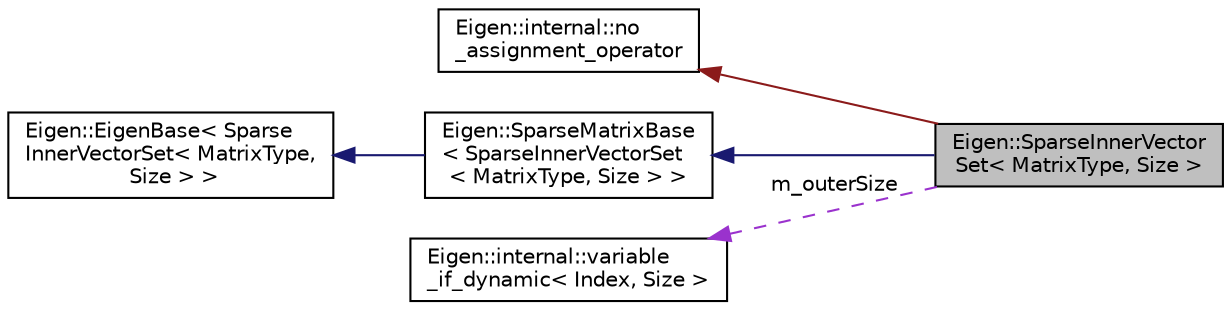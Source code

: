 digraph "Eigen::SparseInnerVectorSet&lt; MatrixType, Size &gt;"
{
  edge [fontname="Helvetica",fontsize="10",labelfontname="Helvetica",labelfontsize="10"];
  node [fontname="Helvetica",fontsize="10",shape=record];
  rankdir="LR";
  Node1 [label="Eigen::SparseInnerVector\lSet\< MatrixType, Size \>",height=0.2,width=0.4,color="black", fillcolor="grey75", style="filled" fontcolor="black"];
  Node2 -> Node1 [dir="back",color="firebrick4",fontsize="10",style="solid",fontname="Helvetica"];
  Node2 [label="Eigen::internal::no\l_assignment_operator",height=0.2,width=0.4,color="black", fillcolor="white", style="filled",URL="$classEigen_1_1internal_1_1no__assignment__operator.html"];
  Node3 -> Node1 [dir="back",color="midnightblue",fontsize="10",style="solid",fontname="Helvetica"];
  Node3 [label="Eigen::SparseMatrixBase\l\< SparseInnerVectorSet\l\< MatrixType, Size \> \>",height=0.2,width=0.4,color="black", fillcolor="white", style="filled",URL="$classEigen_1_1SparseMatrixBase.html"];
  Node4 -> Node3 [dir="back",color="midnightblue",fontsize="10",style="solid",fontname="Helvetica"];
  Node4 [label="Eigen::EigenBase\< Sparse\lInnerVectorSet\< MatrixType,\l Size \> \>",height=0.2,width=0.4,color="black", fillcolor="white", style="filled",URL="$structEigen_1_1EigenBase.html"];
  Node5 -> Node1 [dir="back",color="darkorchid3",fontsize="10",style="dashed",label=" m_outerSize" ,fontname="Helvetica"];
  Node5 [label="Eigen::internal::variable\l_if_dynamic\< Index, Size \>",height=0.2,width=0.4,color="black", fillcolor="white", style="filled",URL="$classEigen_1_1internal_1_1variable__if__dynamic.html"];
}
